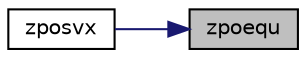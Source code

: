digraph "zpoequ"
{
 // LATEX_PDF_SIZE
  edge [fontname="Helvetica",fontsize="10",labelfontname="Helvetica",labelfontsize="10"];
  node [fontname="Helvetica",fontsize="10",shape=record];
  rankdir="RL";
  Node1 [label="zpoequ",height=0.2,width=0.4,color="black", fillcolor="grey75", style="filled", fontcolor="black",tooltip="ZPOEQU"];
  Node1 -> Node2 [dir="back",color="midnightblue",fontsize="10",style="solid",fontname="Helvetica"];
  Node2 [label="zposvx",height=0.2,width=0.4,color="black", fillcolor="white", style="filled",URL="$zposvx_8f.html#ae86e9b8504b15462b291b17032195e29",tooltip="ZPOSVX computes the solution to system of linear equations A * X = B for PO matrices"];
}
